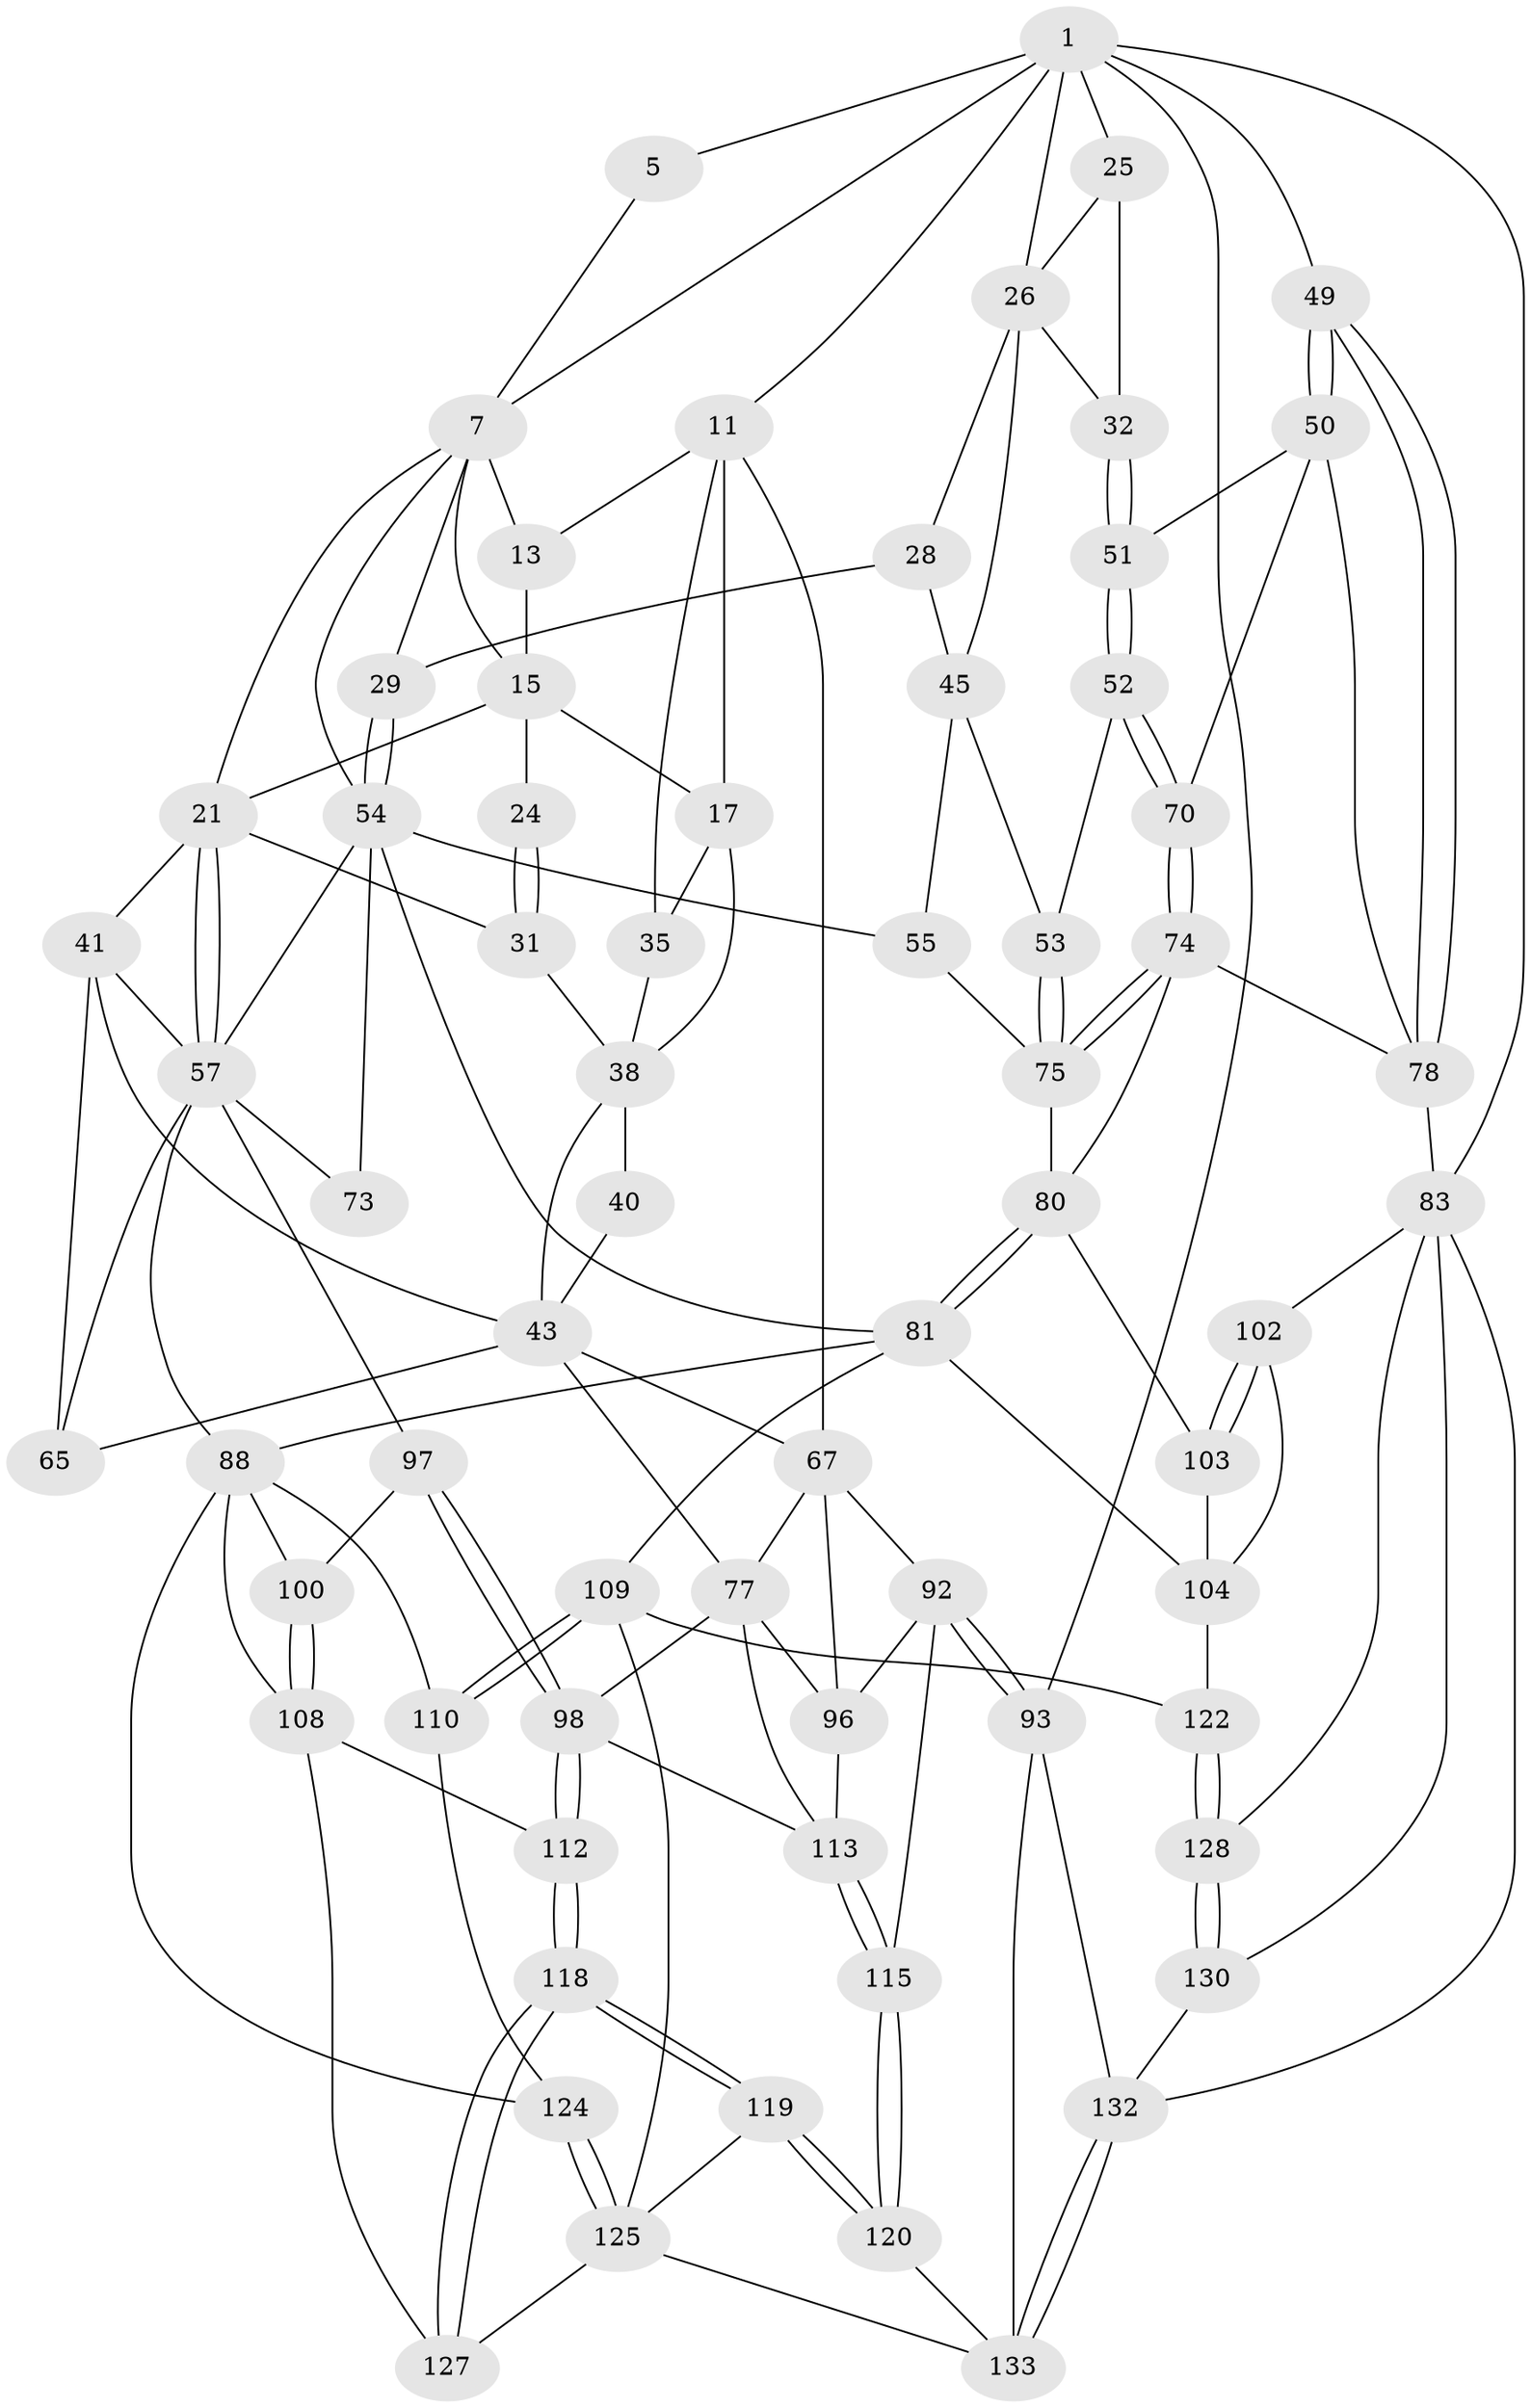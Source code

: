 // original degree distribution, {3: 0.022222222222222223, 6: 0.23703703703703705, 5: 0.4962962962962963, 4: 0.24444444444444444}
// Generated by graph-tools (version 1.1) at 2025/21/03/04/25 18:21:16]
// undirected, 67 vertices, 157 edges
graph export_dot {
graph [start="1"]
  node [color=gray90,style=filled];
  1 [pos="+0.5455889032405307+0",super="+2+6"];
  5 [pos="+0.2155658200949328+0"];
  7 [pos="+0.5027691606603316+0.09074962526887383",super="+8+19"];
  11 [pos="+0+0",super="+12+36"];
  13 [pos="+0.15278439401070842+0",super="+14"];
  15 [pos="+0.26403448970353555+0.14351408612830863",super="+16+18"];
  17 [pos="+0.11972847750057905+0.13621925697437634",super="+34"];
  21 [pos="+0.4416520696090412+0.24131327808198277",super="+22"];
  24 [pos="+0.27622882661404996+0.21643762727242813"];
  25 [pos="+0.8053949366055991+0.07960191926727035"];
  26 [pos="+0.6889361123576899+0.12853449660364316",super="+27"];
  28 [pos="+0.6611632610647573+0.21940362917981082"];
  29 [pos="+0.5893103210650742+0.2332944368171992"];
  31 [pos="+0.2762555387426211+0.2170605779075246",super="+37"];
  32 [pos="+0.7725947316082987+0.2289477211139998"];
  35 [pos="+0+0.3055622438860386"];
  38 [pos="+0.13962912082216303+0.2092170556955989",super="+39"];
  40 [pos="+0.22085117455549222+0.24756887420402052",super="+44"];
  41 [pos="+0.3020633651057024+0.2614695213935514",super="+42"];
  43 [pos="+0.277601391713091+0.33688740293195996",super="+63"];
  45 [pos="+0.7075625806042233+0.3543881195694042",super="+46"];
  49 [pos="+1+0"];
  50 [pos="+0.9601950553596399+0.21238060783682355",super="+69"];
  51 [pos="+0.8275007352403537+0.32638767904782057"];
  52 [pos="+0.8220865541230539+0.34123193798075574"];
  53 [pos="+0.7174310474829207+0.35478621274724637"];
  54 [pos="+0.5692916554204012+0.3121261265968825",super="+56"];
  55 [pos="+0.6395795739485312+0.3852512766989579"];
  57 [pos="+0.43929838780365765+0.24561652177861873",super="+60"];
  65 [pos="+0.2838915646051029+0.5338056424024694"];
  67 [pos="+0.10892615017924022+0.43814493000286325",super="+68"];
  70 [pos="+0.8587591946593104+0.4107802162893366"];
  73 [pos="+0.4070289531387076+0.4986002667767277"];
  74 [pos="+0.8356355302189853+0.49860183046403117",super="+86"];
  75 [pos="+0.7816964154275502+0.48213438986617635",super="+76"];
  77 [pos="+0.18872703277280317+0.5201560331216868",super="+94"];
  78 [pos="+1+0.409319720226899",super="+85"];
  80 [pos="+0.6362940858376182+0.582794542496179",super="+87"];
  81 [pos="+0.6140355075796807+0.6038794162638541",super="+82+105"];
  83 [pos="+1+0.813562831080744",super="+84"];
  88 [pos="+0.535530074264283+0.6023257600388162",super="+89+106"];
  92 [pos="+0+0.8427158418157933",super="+116"];
  93 [pos="+0+1"];
  96 [pos="+0+0.6266554545194803",super="+117"];
  97 [pos="+0.3062935811990826+0.6275697877366799"];
  98 [pos="+0.2352680853642254+0.7101073586385687",super="+99"];
  100 [pos="+0.379082993154853+0.696456979137354"];
  102 [pos="+0.8728642458705004+0.7537105618537661"];
  103 [pos="+0.820807770845936+0.6016971724219599"];
  104 [pos="+0.7468681471035229+0.717596733687519",super="+121"];
  108 [pos="+0.3967599121824263+0.7385721793532893",super="+111"];
  109 [pos="+0.6188127574018205+0.7987832346628411",super="+123"];
  110 [pos="+0.5113112811517613+0.7799769689909866"];
  112 [pos="+0.27853803934298826+0.8121651391143359"];
  113 [pos="+0.1683219739783965+0.7274302887247258",super="+114"];
  115 [pos="+0.15797643168241962+0.9164223567844368"];
  118 [pos="+0.25612048638814544+0.8785184165714316"];
  119 [pos="+0.20109104417138157+0.9673866979944976"];
  120 [pos="+0.1967848055230468+0.9733496247768756"];
  122 [pos="+0.7607113001016417+0.8530283296706577"];
  124 [pos="+0.47980944591038815+0.7910155505782747"];
  125 [pos="+0.45532275263144595+0.8811533979082325",super="+129+126"];
  127 [pos="+0.40410298948994045+0.8622130442965369"];
  128 [pos="+0.8145374882154305+0.9183984087351268"];
  130 [pos="+0.8137488931236242+0.9309872007758367",super="+135+131"];
  132 [pos="+0.7525145258260618+1"];
  133 [pos="+0.5586010246944894+1",super="+134"];
  1 -- 49;
  1 -- 83;
  1 -- 5;
  1 -- 25;
  1 -- 11;
  1 -- 93;
  1 -- 26;
  1 -- 7;
  5 -- 7;
  7 -- 13 [weight=2];
  7 -- 15;
  7 -- 29;
  7 -- 21;
  7 -- 54;
  11 -- 17;
  11 -- 13;
  11 -- 35;
  11 -- 67;
  13 -- 15;
  15 -- 24 [weight=2];
  15 -- 17;
  15 -- 21;
  17 -- 35;
  17 -- 38;
  21 -- 57;
  21 -- 57;
  21 -- 41;
  21 -- 31;
  24 -- 31;
  24 -- 31;
  25 -- 26;
  25 -- 32;
  26 -- 32;
  26 -- 28;
  26 -- 45;
  28 -- 29;
  28 -- 45;
  29 -- 54;
  29 -- 54;
  31 -- 38;
  32 -- 51;
  32 -- 51;
  35 -- 38;
  38 -- 40 [weight=2];
  38 -- 43;
  40 -- 43;
  41 -- 57 [weight=2];
  41 -- 65;
  41 -- 43;
  43 -- 65;
  43 -- 67;
  43 -- 77;
  45 -- 53;
  45 -- 55;
  49 -- 50;
  49 -- 50;
  49 -- 78;
  49 -- 78;
  50 -- 51;
  50 -- 70;
  50 -- 78;
  51 -- 52;
  51 -- 52;
  52 -- 53;
  52 -- 70;
  52 -- 70;
  53 -- 75;
  53 -- 75;
  54 -- 81;
  54 -- 55;
  54 -- 73 [weight=2];
  54 -- 57;
  55 -- 75;
  57 -- 65;
  57 -- 97;
  57 -- 73;
  57 -- 88;
  67 -- 77;
  67 -- 96;
  67 -- 92;
  70 -- 74;
  70 -- 74;
  74 -- 75;
  74 -- 75;
  74 -- 80;
  74 -- 78;
  75 -- 80;
  77 -- 96;
  77 -- 113;
  77 -- 98;
  78 -- 83;
  80 -- 81;
  80 -- 81;
  80 -- 103;
  81 -- 88;
  81 -- 104;
  81 -- 109;
  83 -- 132;
  83 -- 128;
  83 -- 102;
  83 -- 130;
  88 -- 100;
  88 -- 108;
  88 -- 124;
  88 -- 110;
  92 -- 93;
  92 -- 93;
  92 -- 115;
  92 -- 96;
  93 -- 132;
  93 -- 133;
  96 -- 113;
  97 -- 98;
  97 -- 98;
  97 -- 100;
  98 -- 112;
  98 -- 112;
  98 -- 113;
  100 -- 108;
  100 -- 108;
  102 -- 103;
  102 -- 103;
  102 -- 104;
  103 -- 104;
  104 -- 122;
  108 -- 112;
  108 -- 127;
  109 -- 110;
  109 -- 110;
  109 -- 122;
  109 -- 125;
  110 -- 124;
  112 -- 118;
  112 -- 118;
  113 -- 115;
  113 -- 115;
  115 -- 120;
  115 -- 120;
  118 -- 119;
  118 -- 119;
  118 -- 127;
  118 -- 127;
  119 -- 120;
  119 -- 120;
  119 -- 125;
  120 -- 133;
  122 -- 128;
  122 -- 128;
  124 -- 125;
  124 -- 125;
  125 -- 133;
  125 -- 127;
  128 -- 130;
  128 -- 130;
  130 -- 132;
  132 -- 133;
  132 -- 133;
}
